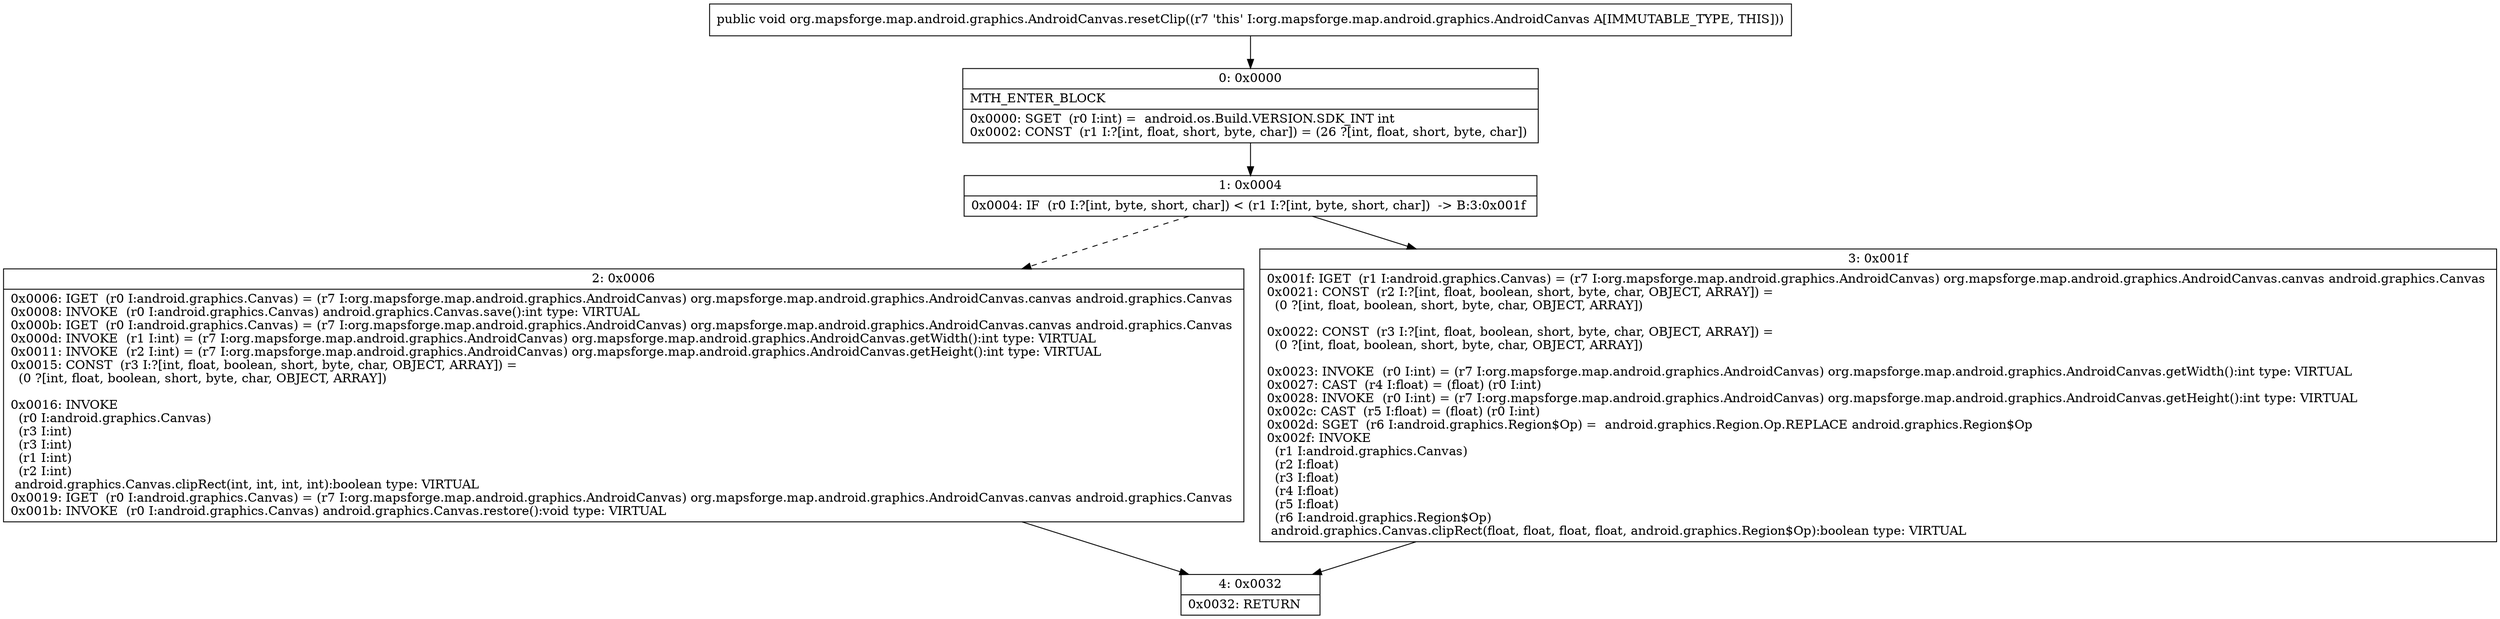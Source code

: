digraph "CFG fororg.mapsforge.map.android.graphics.AndroidCanvas.resetClip()V" {
Node_0 [shape=record,label="{0\:\ 0x0000|MTH_ENTER_BLOCK\l|0x0000: SGET  (r0 I:int) =  android.os.Build.VERSION.SDK_INT int \l0x0002: CONST  (r1 I:?[int, float, short, byte, char]) = (26 ?[int, float, short, byte, char]) \l}"];
Node_1 [shape=record,label="{1\:\ 0x0004|0x0004: IF  (r0 I:?[int, byte, short, char]) \< (r1 I:?[int, byte, short, char])  \-\> B:3:0x001f \l}"];
Node_2 [shape=record,label="{2\:\ 0x0006|0x0006: IGET  (r0 I:android.graphics.Canvas) = (r7 I:org.mapsforge.map.android.graphics.AndroidCanvas) org.mapsforge.map.android.graphics.AndroidCanvas.canvas android.graphics.Canvas \l0x0008: INVOKE  (r0 I:android.graphics.Canvas) android.graphics.Canvas.save():int type: VIRTUAL \l0x000b: IGET  (r0 I:android.graphics.Canvas) = (r7 I:org.mapsforge.map.android.graphics.AndroidCanvas) org.mapsforge.map.android.graphics.AndroidCanvas.canvas android.graphics.Canvas \l0x000d: INVOKE  (r1 I:int) = (r7 I:org.mapsforge.map.android.graphics.AndroidCanvas) org.mapsforge.map.android.graphics.AndroidCanvas.getWidth():int type: VIRTUAL \l0x0011: INVOKE  (r2 I:int) = (r7 I:org.mapsforge.map.android.graphics.AndroidCanvas) org.mapsforge.map.android.graphics.AndroidCanvas.getHeight():int type: VIRTUAL \l0x0015: CONST  (r3 I:?[int, float, boolean, short, byte, char, OBJECT, ARRAY]) = \l  (0 ?[int, float, boolean, short, byte, char, OBJECT, ARRAY])\l \l0x0016: INVOKE  \l  (r0 I:android.graphics.Canvas)\l  (r3 I:int)\l  (r3 I:int)\l  (r1 I:int)\l  (r2 I:int)\l android.graphics.Canvas.clipRect(int, int, int, int):boolean type: VIRTUAL \l0x0019: IGET  (r0 I:android.graphics.Canvas) = (r7 I:org.mapsforge.map.android.graphics.AndroidCanvas) org.mapsforge.map.android.graphics.AndroidCanvas.canvas android.graphics.Canvas \l0x001b: INVOKE  (r0 I:android.graphics.Canvas) android.graphics.Canvas.restore():void type: VIRTUAL \l}"];
Node_3 [shape=record,label="{3\:\ 0x001f|0x001f: IGET  (r1 I:android.graphics.Canvas) = (r7 I:org.mapsforge.map.android.graphics.AndroidCanvas) org.mapsforge.map.android.graphics.AndroidCanvas.canvas android.graphics.Canvas \l0x0021: CONST  (r2 I:?[int, float, boolean, short, byte, char, OBJECT, ARRAY]) = \l  (0 ?[int, float, boolean, short, byte, char, OBJECT, ARRAY])\l \l0x0022: CONST  (r3 I:?[int, float, boolean, short, byte, char, OBJECT, ARRAY]) = \l  (0 ?[int, float, boolean, short, byte, char, OBJECT, ARRAY])\l \l0x0023: INVOKE  (r0 I:int) = (r7 I:org.mapsforge.map.android.graphics.AndroidCanvas) org.mapsforge.map.android.graphics.AndroidCanvas.getWidth():int type: VIRTUAL \l0x0027: CAST  (r4 I:float) = (float) (r0 I:int) \l0x0028: INVOKE  (r0 I:int) = (r7 I:org.mapsforge.map.android.graphics.AndroidCanvas) org.mapsforge.map.android.graphics.AndroidCanvas.getHeight():int type: VIRTUAL \l0x002c: CAST  (r5 I:float) = (float) (r0 I:int) \l0x002d: SGET  (r6 I:android.graphics.Region$Op) =  android.graphics.Region.Op.REPLACE android.graphics.Region$Op \l0x002f: INVOKE  \l  (r1 I:android.graphics.Canvas)\l  (r2 I:float)\l  (r3 I:float)\l  (r4 I:float)\l  (r5 I:float)\l  (r6 I:android.graphics.Region$Op)\l android.graphics.Canvas.clipRect(float, float, float, float, android.graphics.Region$Op):boolean type: VIRTUAL \l}"];
Node_4 [shape=record,label="{4\:\ 0x0032|0x0032: RETURN   \l}"];
MethodNode[shape=record,label="{public void org.mapsforge.map.android.graphics.AndroidCanvas.resetClip((r7 'this' I:org.mapsforge.map.android.graphics.AndroidCanvas A[IMMUTABLE_TYPE, THIS])) }"];
MethodNode -> Node_0;
Node_0 -> Node_1;
Node_1 -> Node_2[style=dashed];
Node_1 -> Node_3;
Node_2 -> Node_4;
Node_3 -> Node_4;
}

